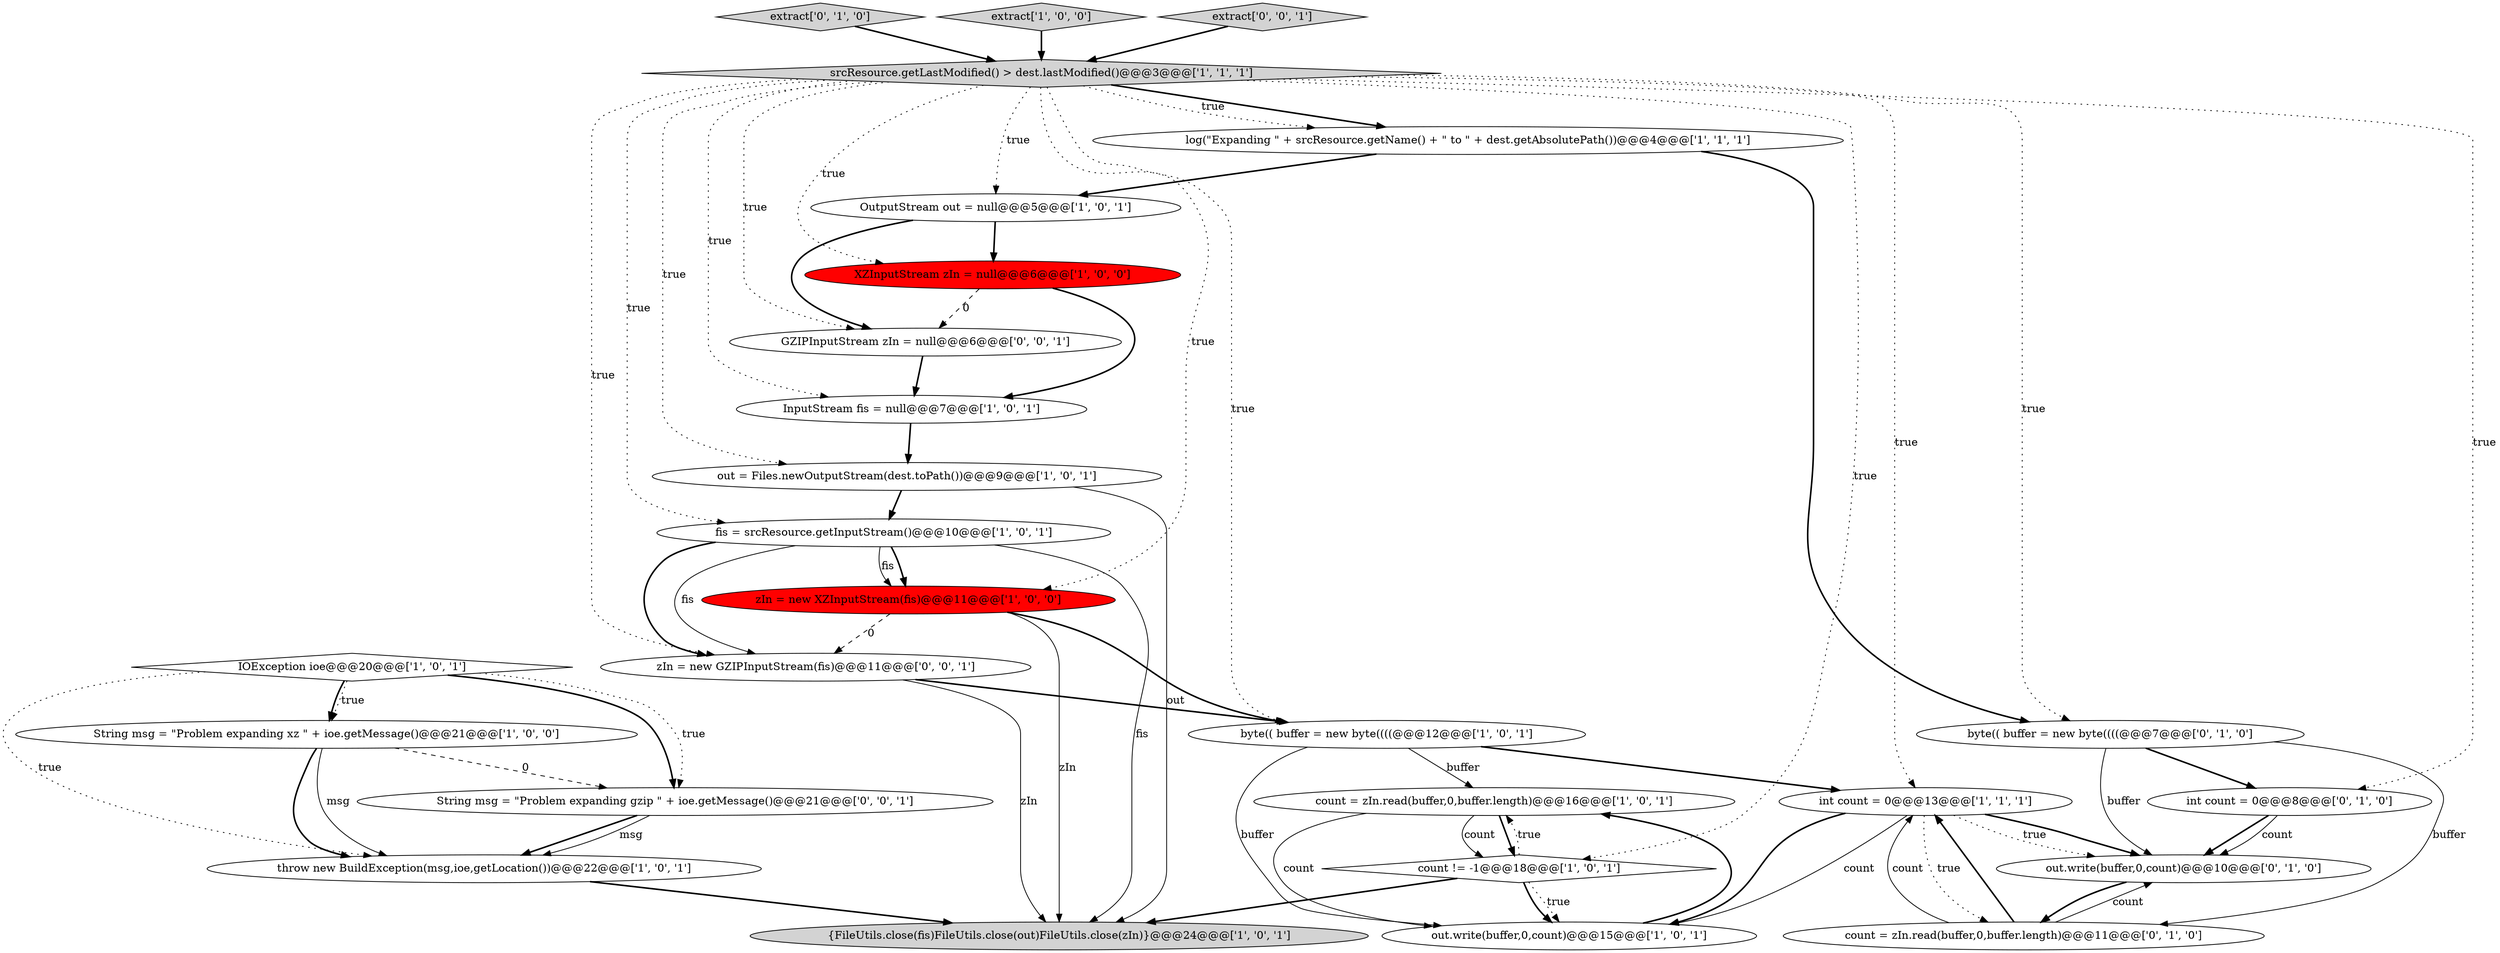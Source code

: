 digraph {
8 [style = filled, label = "String msg = \"Problem expanding xz \" + ioe.getMessage()@@@21@@@['1', '0', '0']", fillcolor = white, shape = ellipse image = "AAA0AAABBB1BBB"];
16 [style = filled, label = "fis = srcResource.getInputStream()@@@10@@@['1', '0', '1']", fillcolor = white, shape = ellipse image = "AAA0AAABBB1BBB"];
2 [style = filled, label = "XZInputStream zIn = null@@@6@@@['1', '0', '0']", fillcolor = red, shape = ellipse image = "AAA1AAABBB1BBB"];
26 [style = filled, label = "GZIPInputStream zIn = null@@@6@@@['0', '0', '1']", fillcolor = white, shape = ellipse image = "AAA0AAABBB3BBB"];
0 [style = filled, label = "count = zIn.read(buffer,0,buffer.length)@@@16@@@['1', '0', '1']", fillcolor = white, shape = ellipse image = "AAA0AAABBB1BBB"];
3 [style = filled, label = "out.write(buffer,0,count)@@@15@@@['1', '0', '1']", fillcolor = white, shape = ellipse image = "AAA0AAABBB1BBB"];
15 [style = filled, label = "zIn = new XZInputStream(fis)@@@11@@@['1', '0', '0']", fillcolor = red, shape = ellipse image = "AAA1AAABBB1BBB"];
6 [style = filled, label = "{FileUtils.close(fis)FileUtils.close(out)FileUtils.close(zIn)}@@@24@@@['1', '0', '1']", fillcolor = lightgray, shape = ellipse image = "AAA0AAABBB1BBB"];
7 [style = filled, label = "byte(( buffer = new byte((((@@@12@@@['1', '0', '1']", fillcolor = white, shape = ellipse image = "AAA0AAABBB1BBB"];
22 [style = filled, label = "int count = 0@@@8@@@['0', '1', '0']", fillcolor = white, shape = ellipse image = "AAA0AAABBB2BBB"];
24 [style = filled, label = "zIn = new GZIPInputStream(fis)@@@11@@@['0', '0', '1']", fillcolor = white, shape = ellipse image = "AAA0AAABBB3BBB"];
9 [style = filled, label = "log(\"Expanding \" + srcResource.getName() + \" to \" + dest.getAbsolutePath())@@@4@@@['1', '1', '1']", fillcolor = white, shape = ellipse image = "AAA0AAABBB1BBB"];
4 [style = filled, label = "OutputStream out = null@@@5@@@['1', '0', '1']", fillcolor = white, shape = ellipse image = "AAA0AAABBB1BBB"];
21 [style = filled, label = "extract['0', '1', '0']", fillcolor = lightgray, shape = diamond image = "AAA0AAABBB2BBB"];
1 [style = filled, label = "throw new BuildException(msg,ioe,getLocation())@@@22@@@['1', '0', '1']", fillcolor = white, shape = ellipse image = "AAA0AAABBB1BBB"];
17 [style = filled, label = "IOException ioe@@@20@@@['1', '0', '1']", fillcolor = white, shape = diamond image = "AAA0AAABBB1BBB"];
25 [style = filled, label = "String msg = \"Problem expanding gzip \" + ioe.getMessage()@@@21@@@['0', '0', '1']", fillcolor = white, shape = ellipse image = "AAA0AAABBB3BBB"];
5 [style = filled, label = "srcResource.getLastModified() > dest.lastModified()@@@3@@@['1', '1', '1']", fillcolor = lightgray, shape = diamond image = "AAA0AAABBB1BBB"];
11 [style = filled, label = "out = Files.newOutputStream(dest.toPath())@@@9@@@['1', '0', '1']", fillcolor = white, shape = ellipse image = "AAA0AAABBB1BBB"];
13 [style = filled, label = "InputStream fis = null@@@7@@@['1', '0', '1']", fillcolor = white, shape = ellipse image = "AAA0AAABBB1BBB"];
18 [style = filled, label = "out.write(buffer,0,count)@@@10@@@['0', '1', '0']", fillcolor = white, shape = ellipse image = "AAA0AAABBB2BBB"];
14 [style = filled, label = "int count = 0@@@13@@@['1', '1', '1']", fillcolor = white, shape = ellipse image = "AAA0AAABBB1BBB"];
12 [style = filled, label = "extract['1', '0', '0']", fillcolor = lightgray, shape = diamond image = "AAA0AAABBB1BBB"];
20 [style = filled, label = "count = zIn.read(buffer,0,buffer.length)@@@11@@@['0', '1', '0']", fillcolor = white, shape = ellipse image = "AAA0AAABBB2BBB"];
19 [style = filled, label = "byte(( buffer = new byte((((@@@7@@@['0', '1', '0']", fillcolor = white, shape = ellipse image = "AAA0AAABBB2BBB"];
23 [style = filled, label = "extract['0', '0', '1']", fillcolor = lightgray, shape = diamond image = "AAA0AAABBB3BBB"];
10 [style = filled, label = "count != -1@@@18@@@['1', '0', '1']", fillcolor = white, shape = diamond image = "AAA0AAABBB1BBB"];
11->16 [style = bold, label=""];
16->15 [style = bold, label=""];
5->14 [style = dotted, label="true"];
14->3 [style = bold, label=""];
17->8 [style = bold, label=""];
17->25 [style = bold, label=""];
25->1 [style = bold, label=""];
24->6 [style = solid, label="zIn"];
12->5 [style = bold, label=""];
15->7 [style = bold, label=""];
5->9 [style = bold, label=""];
23->5 [style = bold, label=""];
16->15 [style = solid, label="fis"];
5->10 [style = dotted, label="true"];
5->19 [style = dotted, label="true"];
17->1 [style = dotted, label="true"];
9->4 [style = bold, label=""];
16->24 [style = bold, label=""];
7->0 [style = solid, label="buffer"];
15->24 [style = dashed, label="0"];
7->3 [style = solid, label="buffer"];
4->26 [style = bold, label=""];
10->3 [style = dotted, label="true"];
0->3 [style = solid, label="count"];
10->3 [style = bold, label=""];
0->10 [style = solid, label="count"];
20->14 [style = bold, label=""];
4->2 [style = bold, label=""];
5->15 [style = dotted, label="true"];
13->11 [style = bold, label=""];
10->6 [style = bold, label=""];
26->13 [style = bold, label=""];
5->4 [style = dotted, label="true"];
3->0 [style = bold, label=""];
2->13 [style = bold, label=""];
7->14 [style = bold, label=""];
14->20 [style = dotted, label="true"];
8->1 [style = bold, label=""];
5->24 [style = dotted, label="true"];
17->8 [style = dotted, label="true"];
5->13 [style = dotted, label="true"];
18->20 [style = bold, label=""];
0->10 [style = bold, label=""];
5->11 [style = dotted, label="true"];
1->6 [style = bold, label=""];
22->18 [style = bold, label=""];
17->25 [style = dotted, label="true"];
21->5 [style = bold, label=""];
22->18 [style = solid, label="count"];
8->1 [style = solid, label="msg"];
5->22 [style = dotted, label="true"];
5->7 [style = dotted, label="true"];
14->3 [style = solid, label="count"];
20->18 [style = solid, label="count"];
15->6 [style = solid, label="zIn"];
5->16 [style = dotted, label="true"];
9->19 [style = bold, label=""];
5->9 [style = dotted, label="true"];
10->0 [style = dotted, label="true"];
5->26 [style = dotted, label="true"];
14->18 [style = bold, label=""];
25->1 [style = solid, label="msg"];
8->25 [style = dashed, label="0"];
16->24 [style = solid, label="fis"];
2->26 [style = dashed, label="0"];
24->7 [style = bold, label=""];
19->22 [style = bold, label=""];
14->18 [style = dotted, label="true"];
16->6 [style = solid, label="fis"];
20->14 [style = solid, label="count"];
19->18 [style = solid, label="buffer"];
5->2 [style = dotted, label="true"];
11->6 [style = solid, label="out"];
19->20 [style = solid, label="buffer"];
}
